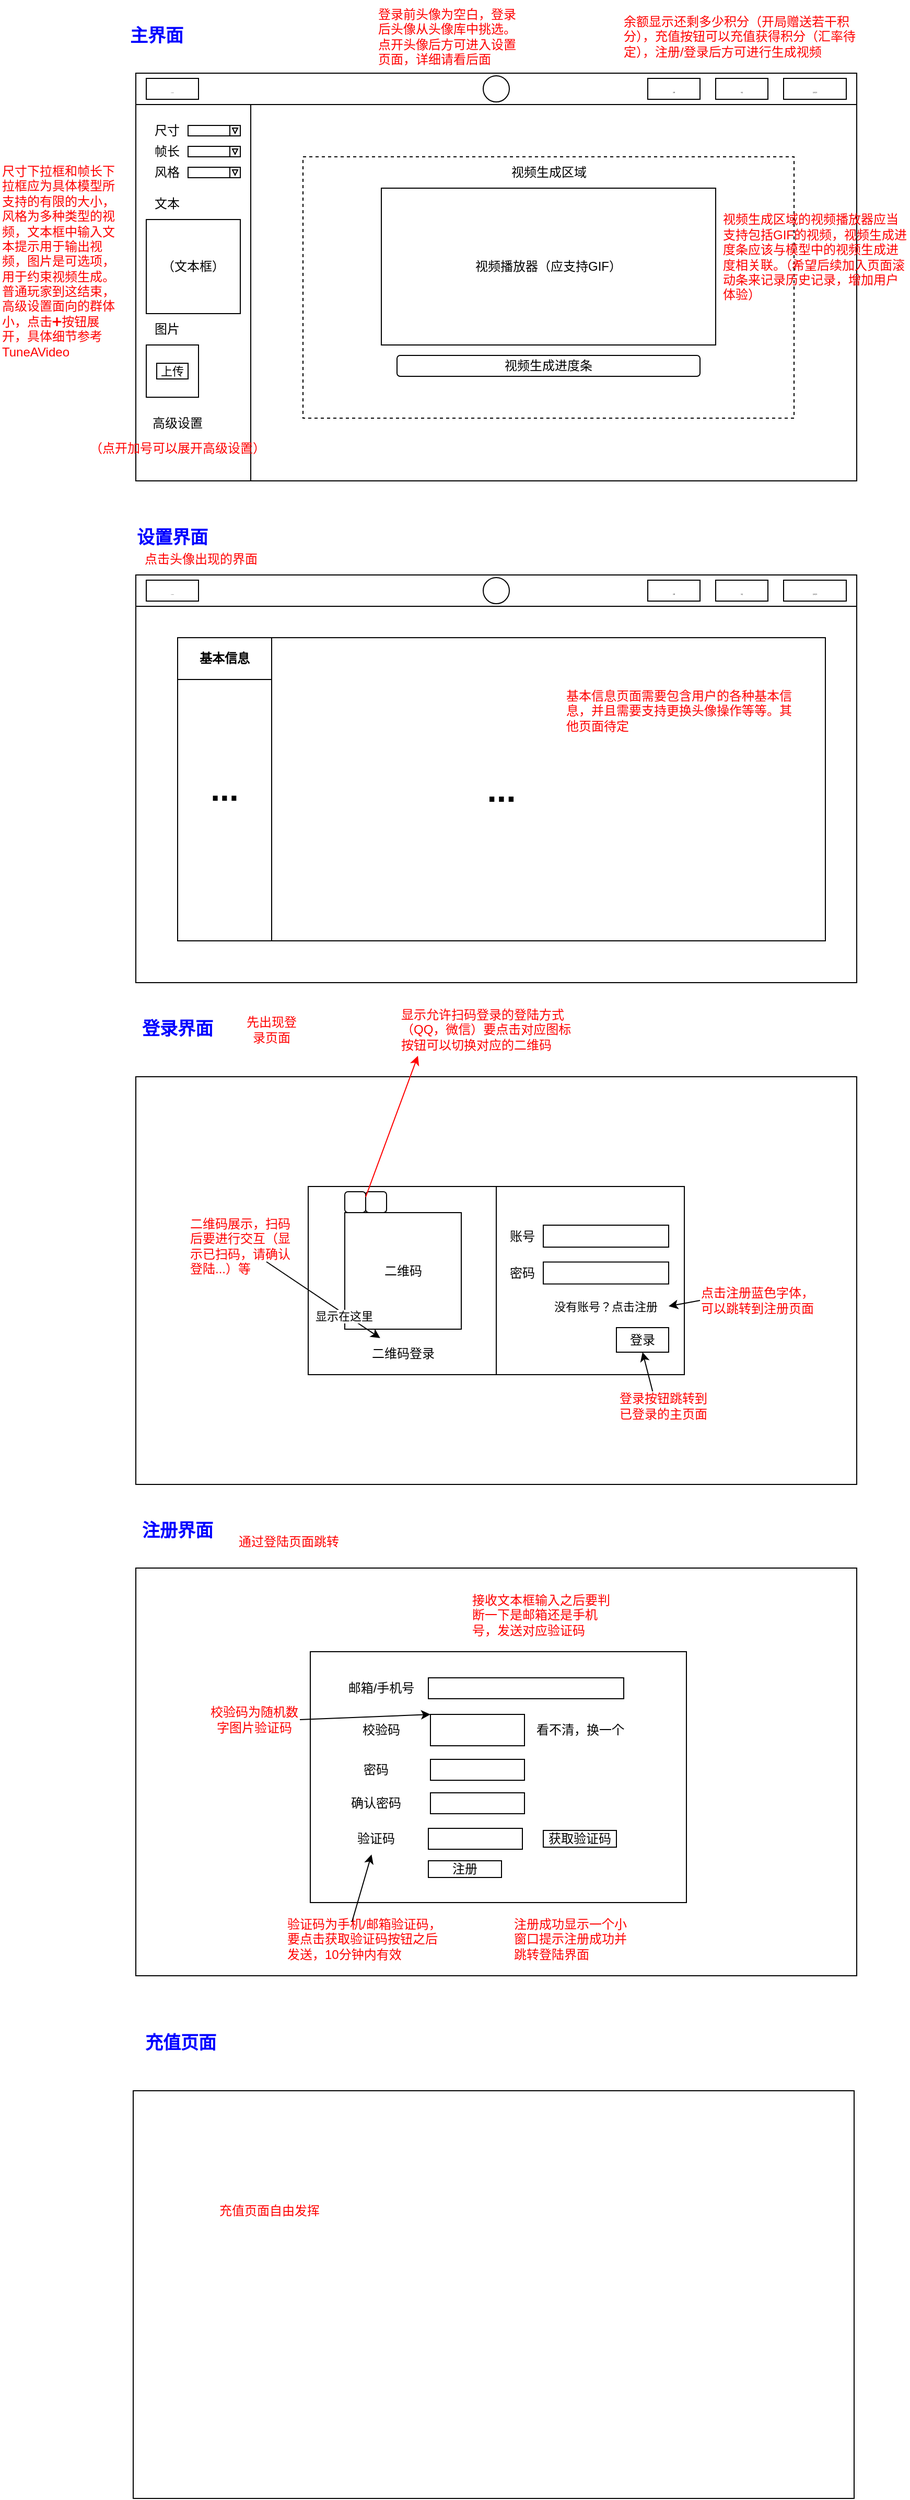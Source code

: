 <mxfile version="21.6.2" type="github">
  <diagram name="第 1 页" id="0Yfzo06Rg9hAzA8gX3MO">
    <mxGraphModel dx="3880" dy="1858" grid="1" gridSize="10" guides="1" tooltips="1" connect="1" arrows="1" fold="1" page="1" pageScale="1" pageWidth="827" pageHeight="1169" math="0" shadow="0">
      <root>
        <mxCell id="0" />
        <mxCell id="1" parent="0" />
        <mxCell id="XpuTqxb-VDtBdwR817ZW-78" value="" style="group" vertex="1" connectable="0" parent="1">
          <mxGeometry x="75" y="980" width="695" height="450" as="geometry" />
        </mxCell>
        <mxCell id="XpuTqxb-VDtBdwR817ZW-18" value="&lt;font color=&quot;#0000ff&quot;&gt;&lt;span style=&quot;font-size: 17px;&quot;&gt;&lt;b&gt;登录界面&lt;/b&gt;&lt;/span&gt;&lt;/font&gt;" style="text;html=1;strokeColor=none;fillColor=none;align=center;verticalAlign=middle;whiteSpace=wrap;rounded=0;" vertex="1" parent="XpuTqxb-VDtBdwR817ZW-78">
          <mxGeometry width="90" height="30" as="geometry" />
        </mxCell>
        <mxCell id="XpuTqxb-VDtBdwR817ZW-20" value="" style="rounded=0;whiteSpace=wrap;html=1;" vertex="1" parent="XpuTqxb-VDtBdwR817ZW-78">
          <mxGeometry x="5" y="60" width="690" height="390" as="geometry" />
        </mxCell>
        <mxCell id="XpuTqxb-VDtBdwR817ZW-22" value="" style="rounded=0;whiteSpace=wrap;html=1;" vertex="1" parent="XpuTqxb-VDtBdwR817ZW-78">
          <mxGeometry x="170" y="165" width="360" height="180" as="geometry" />
        </mxCell>
        <mxCell id="XpuTqxb-VDtBdwR817ZW-23" value="二维码" style="whiteSpace=wrap;html=1;aspect=fixed;" vertex="1" parent="XpuTqxb-VDtBdwR817ZW-78">
          <mxGeometry x="205" y="190" width="111.5" height="111.5" as="geometry" />
        </mxCell>
        <mxCell id="XpuTqxb-VDtBdwR817ZW-24" value="" style="endArrow=none;html=1;rounded=0;entryX=0.5;entryY=0;entryDx=0;entryDy=0;exitX=0.5;exitY=1;exitDx=0;exitDy=0;" edge="1" parent="XpuTqxb-VDtBdwR817ZW-78" source="XpuTqxb-VDtBdwR817ZW-22" target="XpuTqxb-VDtBdwR817ZW-22">
          <mxGeometry width="50" height="50" relative="1" as="geometry">
            <mxPoint x="305" y="250" as="sourcePoint" />
            <mxPoint x="355" y="200" as="targetPoint" />
          </mxGeometry>
        </mxCell>
        <mxCell id="XpuTqxb-VDtBdwR817ZW-25" value="二维码登录" style="text;html=1;strokeColor=none;fillColor=none;align=center;verticalAlign=middle;whiteSpace=wrap;rounded=0;" vertex="1" parent="XpuTqxb-VDtBdwR817ZW-78">
          <mxGeometry x="224.25" y="310" width="74" height="30" as="geometry" />
        </mxCell>
        <mxCell id="XpuTqxb-VDtBdwR817ZW-27" value="" style="rounded=1;whiteSpace=wrap;html=1;" vertex="1" parent="XpuTqxb-VDtBdwR817ZW-78">
          <mxGeometry x="205" y="170" width="20" height="20" as="geometry" />
        </mxCell>
        <mxCell id="XpuTqxb-VDtBdwR817ZW-28" value="" style="rounded=1;whiteSpace=wrap;html=1;" vertex="1" parent="XpuTqxb-VDtBdwR817ZW-78">
          <mxGeometry x="225" y="170" width="20" height="20" as="geometry" />
        </mxCell>
        <mxCell id="XpuTqxb-VDtBdwR817ZW-29" value="" style="rounded=0;whiteSpace=wrap;html=1;" vertex="1" parent="XpuTqxb-VDtBdwR817ZW-78">
          <mxGeometry x="395" y="202" width="120" height="21" as="geometry" />
        </mxCell>
        <mxCell id="XpuTqxb-VDtBdwR817ZW-30" value="账号" style="text;html=1;strokeColor=none;fillColor=none;align=center;verticalAlign=middle;whiteSpace=wrap;rounded=0;" vertex="1" parent="XpuTqxb-VDtBdwR817ZW-78">
          <mxGeometry x="345" y="198" width="60" height="30" as="geometry" />
        </mxCell>
        <mxCell id="XpuTqxb-VDtBdwR817ZW-31" value="密码" style="text;html=1;strokeColor=none;fillColor=none;align=center;verticalAlign=middle;whiteSpace=wrap;rounded=0;" vertex="1" parent="XpuTqxb-VDtBdwR817ZW-78">
          <mxGeometry x="345" y="233" width="60" height="30" as="geometry" />
        </mxCell>
        <mxCell id="XpuTqxb-VDtBdwR817ZW-32" value="" style="rounded=0;whiteSpace=wrap;html=1;" vertex="1" parent="XpuTqxb-VDtBdwR817ZW-78">
          <mxGeometry x="395" y="237.25" width="120" height="21" as="geometry" />
        </mxCell>
        <mxCell id="XpuTqxb-VDtBdwR817ZW-33" value="&lt;font face=&quot;Times New Roman&quot; style=&quot;font-size: 11px;&quot;&gt;没有账号？点击注册&lt;/font&gt;" style="text;html=1;strokeColor=none;fillColor=none;align=center;verticalAlign=middle;whiteSpace=wrap;rounded=0;" vertex="1" parent="XpuTqxb-VDtBdwR817ZW-78">
          <mxGeometry x="395" y="270" width="120" height="19" as="geometry" />
        </mxCell>
        <mxCell id="XpuTqxb-VDtBdwR817ZW-36" value="登录" style="rounded=0;whiteSpace=wrap;html=1;" vertex="1" parent="XpuTqxb-VDtBdwR817ZW-78">
          <mxGeometry x="465" y="300" width="50" height="23.5" as="geometry" />
        </mxCell>
        <mxCell id="XpuTqxb-VDtBdwR817ZW-50" value="&lt;font color=&quot;#ff0000&quot;&gt;先出现登录页面&lt;/font&gt;" style="text;html=1;strokeColor=none;fillColor=none;align=center;verticalAlign=middle;whiteSpace=wrap;rounded=0;" vertex="1" parent="XpuTqxb-VDtBdwR817ZW-78">
          <mxGeometry x="105" width="60" height="30" as="geometry" />
        </mxCell>
        <mxCell id="XpuTqxb-VDtBdwR817ZW-52" value="" style="endArrow=classic;html=1;rounded=0;exitX=1;exitY=0.25;exitDx=0;exitDy=0;fontColor=#ff0000;strokeColor=#ff0000;" edge="1" parent="XpuTqxb-VDtBdwR817ZW-78" source="XpuTqxb-VDtBdwR817ZW-27">
          <mxGeometry width="50" height="50" relative="1" as="geometry">
            <mxPoint x="175" y="150" as="sourcePoint" />
            <mxPoint x="275" y="40" as="targetPoint" />
          </mxGeometry>
        </mxCell>
        <mxCell id="XpuTqxb-VDtBdwR817ZW-55" value="&lt;font color=&quot;#ff0000&quot;&gt;显示允许扫码登录的登陆方式（QQ，微信）要点击对应图标按钮可以切换对应的二维码&lt;/font&gt;" style="text;html=1;strokeColor=none;fillColor=none;align=left;verticalAlign=middle;whiteSpace=wrap;rounded=0;" vertex="1" parent="XpuTqxb-VDtBdwR817ZW-78">
          <mxGeometry x="256.5" width="168.5" height="30" as="geometry" />
        </mxCell>
        <mxCell id="XpuTqxb-VDtBdwR817ZW-56" value="&lt;font color=&quot;#ff0000&quot;&gt;二维码展示，扫码后要进行交互（显示已扫码，请确认登陆...）等&lt;/font&gt;" style="text;html=1;strokeColor=none;fillColor=none;align=left;verticalAlign=middle;whiteSpace=wrap;rounded=0;" vertex="1" parent="XpuTqxb-VDtBdwR817ZW-78">
          <mxGeometry x="55" y="207" width="100" height="30" as="geometry" />
        </mxCell>
        <mxCell id="XpuTqxb-VDtBdwR817ZW-57" value="" style="endArrow=classic;html=1;rounded=0;exitX=0.75;exitY=1;exitDx=0;exitDy=0;" edge="1" parent="XpuTqxb-VDtBdwR817ZW-78" source="XpuTqxb-VDtBdwR817ZW-56" target="XpuTqxb-VDtBdwR817ZW-25">
          <mxGeometry width="50" height="50" relative="1" as="geometry">
            <mxPoint x="175" y="150" as="sourcePoint" />
            <mxPoint x="225" y="100" as="targetPoint" />
          </mxGeometry>
        </mxCell>
        <mxCell id="XpuTqxb-VDtBdwR817ZW-58" value="显示在这里" style="edgeLabel;html=1;align=center;verticalAlign=middle;resizable=0;points=[];" vertex="1" connectable="0" parent="XpuTqxb-VDtBdwR817ZW-57">
          <mxGeometry x="0.375" y="-2" relative="1" as="geometry">
            <mxPoint as="offset" />
          </mxGeometry>
        </mxCell>
        <mxCell id="XpuTqxb-VDtBdwR817ZW-59" value="&lt;font color=&quot;#ff0000&quot;&gt;点击注册蓝色字体，可以跳转到注册页面&lt;/font&gt;" style="text;html=1;strokeColor=none;fillColor=none;align=center;verticalAlign=middle;whiteSpace=wrap;rounded=0;" vertex="1" parent="XpuTqxb-VDtBdwR817ZW-78">
          <mxGeometry x="545" y="259" width="110" height="30" as="geometry" />
        </mxCell>
        <mxCell id="XpuTqxb-VDtBdwR817ZW-60" value="&lt;font color=&quot;#ff0000&quot;&gt;登录按钮跳转到已登录的主页面&lt;/font&gt;" style="text;html=1;strokeColor=none;fillColor=none;align=center;verticalAlign=middle;whiteSpace=wrap;rounded=0;" vertex="1" parent="XpuTqxb-VDtBdwR817ZW-78">
          <mxGeometry x="465" y="360" width="90" height="30" as="geometry" />
        </mxCell>
        <mxCell id="XpuTqxb-VDtBdwR817ZW-61" value="" style="endArrow=classic;html=1;rounded=0;entryX=0.5;entryY=1;entryDx=0;entryDy=0;exitX=0.385;exitY=0.033;exitDx=0;exitDy=0;exitPerimeter=0;" edge="1" parent="XpuTqxb-VDtBdwR817ZW-78" source="XpuTqxb-VDtBdwR817ZW-60" target="XpuTqxb-VDtBdwR817ZW-36">
          <mxGeometry width="50" height="50" relative="1" as="geometry">
            <mxPoint x="435" y="370" as="sourcePoint" />
            <mxPoint x="485" y="320" as="targetPoint" />
          </mxGeometry>
        </mxCell>
        <mxCell id="XpuTqxb-VDtBdwR817ZW-62" value="" style="endArrow=classic;html=1;rounded=0;entryX=1;entryY=0.5;entryDx=0;entryDy=0;exitX=0;exitY=0.5;exitDx=0;exitDy=0;" edge="1" parent="XpuTqxb-VDtBdwR817ZW-78" source="XpuTqxb-VDtBdwR817ZW-59" target="XpuTqxb-VDtBdwR817ZW-33">
          <mxGeometry width="50" height="50" relative="1" as="geometry">
            <mxPoint x="585" y="240" as="sourcePoint" />
            <mxPoint x="635" y="190" as="targetPoint" />
          </mxGeometry>
        </mxCell>
        <mxCell id="XpuTqxb-VDtBdwR817ZW-86" value="" style="group" vertex="1" connectable="0" parent="1">
          <mxGeometry x="75" y="1460" width="695" height="440" as="geometry" />
        </mxCell>
        <mxCell id="XpuTqxb-VDtBdwR817ZW-21" value="&lt;font color=&quot;#0000ff&quot;&gt;&lt;span style=&quot;font-size: 17px;&quot;&gt;&lt;b&gt;注册界面&lt;/b&gt;&lt;/span&gt;&lt;/font&gt;" style="text;html=1;strokeColor=none;fillColor=none;align=center;verticalAlign=middle;whiteSpace=wrap;rounded=0;" vertex="1" parent="XpuTqxb-VDtBdwR817ZW-86">
          <mxGeometry width="90" height="30" as="geometry" />
        </mxCell>
        <mxCell id="XpuTqxb-VDtBdwR817ZW-37" value="" style="rounded=0;whiteSpace=wrap;html=1;" vertex="1" parent="XpuTqxb-VDtBdwR817ZW-86">
          <mxGeometry x="5" y="50" width="690" height="390" as="geometry" />
        </mxCell>
        <mxCell id="XpuTqxb-VDtBdwR817ZW-38" value="" style="rounded=0;whiteSpace=wrap;html=1;" vertex="1" parent="XpuTqxb-VDtBdwR817ZW-86">
          <mxGeometry x="172" y="130" width="360" height="240" as="geometry" />
        </mxCell>
        <mxCell id="XpuTqxb-VDtBdwR817ZW-39" value="" style="rounded=0;whiteSpace=wrap;html=1;" vertex="1" parent="XpuTqxb-VDtBdwR817ZW-86">
          <mxGeometry x="285" y="155" width="187" height="20" as="geometry" />
        </mxCell>
        <mxCell id="XpuTqxb-VDtBdwR817ZW-40" value="邮箱/手机号" style="text;html=1;strokeColor=none;fillColor=none;align=center;verticalAlign=middle;whiteSpace=wrap;rounded=0;" vertex="1" parent="XpuTqxb-VDtBdwR817ZW-86">
          <mxGeometry x="205" y="150" width="70" height="30" as="geometry" />
        </mxCell>
        <mxCell id="XpuTqxb-VDtBdwR817ZW-41" value="验证码" style="text;html=1;strokeColor=none;fillColor=none;align=center;verticalAlign=middle;whiteSpace=wrap;rounded=0;" vertex="1" parent="XpuTqxb-VDtBdwR817ZW-86">
          <mxGeometry x="205" y="294" width="60" height="30" as="geometry" />
        </mxCell>
        <mxCell id="XpuTqxb-VDtBdwR817ZW-42" value="" style="rounded=0;whiteSpace=wrap;html=1;" vertex="1" parent="XpuTqxb-VDtBdwR817ZW-86">
          <mxGeometry x="285" y="299" width="90" height="20" as="geometry" />
        </mxCell>
        <mxCell id="XpuTqxb-VDtBdwR817ZW-43" value="校验码" style="text;html=1;strokeColor=none;fillColor=none;align=center;verticalAlign=middle;whiteSpace=wrap;rounded=0;" vertex="1" parent="XpuTqxb-VDtBdwR817ZW-86">
          <mxGeometry x="210" y="190" width="60" height="30" as="geometry" />
        </mxCell>
        <mxCell id="XpuTqxb-VDtBdwR817ZW-45" value="" style="rounded=0;whiteSpace=wrap;html=1;" vertex="1" parent="XpuTqxb-VDtBdwR817ZW-86">
          <mxGeometry x="287" y="190" width="90" height="30" as="geometry" />
        </mxCell>
        <mxCell id="XpuTqxb-VDtBdwR817ZW-46" value="看不清，换一个" style="text;html=1;strokeColor=none;fillColor=none;align=center;verticalAlign=middle;whiteSpace=wrap;rounded=0;" vertex="1" parent="XpuTqxb-VDtBdwR817ZW-86">
          <mxGeometry x="382.5" y="190" width="95" height="30" as="geometry" />
        </mxCell>
        <mxCell id="XpuTqxb-VDtBdwR817ZW-47" value="获取验证码" style="rounded=0;whiteSpace=wrap;html=1;" vertex="1" parent="XpuTqxb-VDtBdwR817ZW-86">
          <mxGeometry x="395" y="301" width="70" height="16" as="geometry" />
        </mxCell>
        <mxCell id="XpuTqxb-VDtBdwR817ZW-48" value="注册" style="rounded=0;whiteSpace=wrap;html=1;" vertex="1" parent="XpuTqxb-VDtBdwR817ZW-86">
          <mxGeometry x="285" y="330" width="70" height="16" as="geometry" />
        </mxCell>
        <mxCell id="XpuTqxb-VDtBdwR817ZW-63" value="&lt;font color=&quot;#ff0000&quot;&gt;通过登陆页面跳转&lt;/font&gt;" style="text;html=1;strokeColor=none;fillColor=none;align=center;verticalAlign=middle;whiteSpace=wrap;rounded=0;" vertex="1" parent="XpuTqxb-VDtBdwR817ZW-86">
          <mxGeometry x="98" y="10" width="107" height="30" as="geometry" />
        </mxCell>
        <mxCell id="XpuTqxb-VDtBdwR817ZW-64" value="&lt;font color=&quot;#ff0000&quot;&gt;接收文本框输入之后要判断一下是邮箱还是手机号，发送对应验证码&lt;/font&gt;" style="text;html=1;strokeColor=none;fillColor=none;align=left;verticalAlign=middle;whiteSpace=wrap;rounded=0;" vertex="1" parent="XpuTqxb-VDtBdwR817ZW-86">
          <mxGeometry x="325" y="80" width="140" height="30" as="geometry" />
        </mxCell>
        <mxCell id="XpuTqxb-VDtBdwR817ZW-65" value="密码" style="text;html=1;strokeColor=none;fillColor=none;align=center;verticalAlign=middle;whiteSpace=wrap;rounded=0;" vertex="1" parent="XpuTqxb-VDtBdwR817ZW-86">
          <mxGeometry x="205" y="228" width="60" height="30" as="geometry" />
        </mxCell>
        <mxCell id="XpuTqxb-VDtBdwR817ZW-66" value="" style="rounded=0;whiteSpace=wrap;html=1;" vertex="1" parent="XpuTqxb-VDtBdwR817ZW-86">
          <mxGeometry x="287" y="233" width="90" height="20" as="geometry" />
        </mxCell>
        <mxCell id="XpuTqxb-VDtBdwR817ZW-69" value="" style="rounded=0;whiteSpace=wrap;html=1;" vertex="1" parent="XpuTqxb-VDtBdwR817ZW-86">
          <mxGeometry x="287" y="265" width="90" height="20" as="geometry" />
        </mxCell>
        <mxCell id="XpuTqxb-VDtBdwR817ZW-70" value="确认密码" style="text;html=1;strokeColor=none;fillColor=none;align=center;verticalAlign=middle;whiteSpace=wrap;rounded=0;" vertex="1" parent="XpuTqxb-VDtBdwR817ZW-86">
          <mxGeometry x="205" y="260" width="60" height="30" as="geometry" />
        </mxCell>
        <mxCell id="XpuTqxb-VDtBdwR817ZW-71" value="&lt;font color=&quot;#ff0000&quot;&gt;校验码为随机数字图片验证码&lt;/font&gt;" style="text;html=1;strokeColor=none;fillColor=none;align=center;verticalAlign=middle;whiteSpace=wrap;rounded=0;" vertex="1" parent="XpuTqxb-VDtBdwR817ZW-86">
          <mxGeometry x="75" y="180" width="87" height="30" as="geometry" />
        </mxCell>
        <mxCell id="XpuTqxb-VDtBdwR817ZW-74" value="" style="endArrow=classic;html=1;rounded=0;exitX=1;exitY=0.5;exitDx=0;exitDy=0;entryX=0;entryY=0;entryDx=0;entryDy=0;" edge="1" parent="XpuTqxb-VDtBdwR817ZW-86" source="XpuTqxb-VDtBdwR817ZW-71" target="XpuTqxb-VDtBdwR817ZW-45">
          <mxGeometry width="50" height="50" relative="1" as="geometry">
            <mxPoint x="275" y="300" as="sourcePoint" />
            <mxPoint x="325" y="250" as="targetPoint" />
          </mxGeometry>
        </mxCell>
        <mxCell id="XpuTqxb-VDtBdwR817ZW-75" value="&lt;font color=&quot;#ff0000&quot;&gt;验证码为手机/邮箱验证码，要点击获取验证码按钮之后发送，10分钟内有效&lt;/font&gt;" style="text;html=1;strokeColor=none;fillColor=none;align=left;verticalAlign=middle;whiteSpace=wrap;rounded=0;" vertex="1" parent="XpuTqxb-VDtBdwR817ZW-86">
          <mxGeometry x="148.25" y="390" width="150" height="30" as="geometry" />
        </mxCell>
        <mxCell id="XpuTqxb-VDtBdwR817ZW-76" value="" style="endArrow=classic;html=1;rounded=0;exitX=0.424;exitY=-0.051;exitDx=0;exitDy=0;exitPerimeter=0;" edge="1" parent="XpuTqxb-VDtBdwR817ZW-86" source="XpuTqxb-VDtBdwR817ZW-75" target="XpuTqxb-VDtBdwR817ZW-41">
          <mxGeometry width="50" height="50" relative="1" as="geometry">
            <mxPoint x="275" y="300" as="sourcePoint" />
            <mxPoint x="325" y="250" as="targetPoint" />
          </mxGeometry>
        </mxCell>
        <mxCell id="XpuTqxb-VDtBdwR817ZW-77" value="&lt;font color=&quot;#ff0000&quot;&gt;注册成功显示一个小窗口提示注册成功并跳转登陆界面&lt;/font&gt;" style="text;html=1;strokeColor=none;fillColor=none;align=left;verticalAlign=middle;whiteSpace=wrap;rounded=0;" vertex="1" parent="XpuTqxb-VDtBdwR817ZW-86">
          <mxGeometry x="365" y="390" width="120" height="30" as="geometry" />
        </mxCell>
        <mxCell id="XpuTqxb-VDtBdwR817ZW-87" value="" style="group" vertex="1" connectable="0" parent="1">
          <mxGeometry x="70" y="510" width="700" height="440" as="geometry" />
        </mxCell>
        <mxCell id="XpuTqxb-VDtBdwR817ZW-1" value="" style="rounded=0;whiteSpace=wrap;html=1;" vertex="1" parent="XpuTqxb-VDtBdwR817ZW-87">
          <mxGeometry x="10" y="50" width="690" height="390" as="geometry" />
        </mxCell>
        <mxCell id="XpuTqxb-VDtBdwR817ZW-3" value="" style="group" vertex="1" connectable="0" parent="XpuTqxb-VDtBdwR817ZW-87">
          <mxGeometry x="10" y="50" width="690" height="30" as="geometry" />
        </mxCell>
        <mxCell id="XpuTqxb-VDtBdwR817ZW-4" value="" style="rounded=0;whiteSpace=wrap;html=1;" vertex="1" parent="XpuTqxb-VDtBdwR817ZW-3">
          <mxGeometry width="690" height="30" as="geometry" />
        </mxCell>
        <mxCell id="XpuTqxb-VDtBdwR817ZW-5" value="&lt;font style=&quot;font-size: 1px;&quot;&gt;LOGO&lt;/font&gt;" style="rounded=0;whiteSpace=wrap;html=1;" vertex="1" parent="XpuTqxb-VDtBdwR817ZW-3">
          <mxGeometry x="10" y="5" width="50" height="20" as="geometry" />
        </mxCell>
        <mxCell id="XpuTqxb-VDtBdwR817ZW-6" value="&lt;font style=&quot;font-size: 1px;&quot;&gt;充值&lt;/font&gt;" style="rounded=0;whiteSpace=wrap;html=1;" vertex="1" parent="XpuTqxb-VDtBdwR817ZW-3">
          <mxGeometry x="555" y="5" width="50" height="20" as="geometry" />
        </mxCell>
        <mxCell id="XpuTqxb-VDtBdwR817ZW-7" value="&lt;span style=&quot;font-size: 1px;&quot;&gt;余额&lt;/span&gt;" style="rounded=0;whiteSpace=wrap;html=1;" vertex="1" parent="XpuTqxb-VDtBdwR817ZW-3">
          <mxGeometry x="490" y="5" width="50" height="20" as="geometry" />
        </mxCell>
        <mxCell id="XpuTqxb-VDtBdwR817ZW-8" value="&lt;span style=&quot;font-size: 1px;&quot;&gt;注册/登录&lt;/span&gt;" style="rounded=0;whiteSpace=wrap;html=1;" vertex="1" parent="XpuTqxb-VDtBdwR817ZW-3">
          <mxGeometry x="620" y="5" width="60" height="20" as="geometry" />
        </mxCell>
        <mxCell id="XpuTqxb-VDtBdwR817ZW-9" value="" style="ellipse;whiteSpace=wrap;html=1;aspect=fixed;" vertex="1" parent="XpuTqxb-VDtBdwR817ZW-3">
          <mxGeometry x="332.5" y="2.5" width="25" height="25" as="geometry" />
        </mxCell>
        <mxCell id="XpuTqxb-VDtBdwR817ZW-11" value="&lt;font style=&quot;font-size: 33px;&quot;&gt;&lt;b&gt;...&lt;/b&gt;&lt;/font&gt;" style="rounded=0;whiteSpace=wrap;html=1;" vertex="1" parent="XpuTqxb-VDtBdwR817ZW-87">
          <mxGeometry x="50" y="110" width="620" height="290" as="geometry" />
        </mxCell>
        <mxCell id="XpuTqxb-VDtBdwR817ZW-13" value="&lt;font color=&quot;#0000ff&quot;&gt;&lt;span style=&quot;font-size: 17px;&quot;&gt;&lt;b&gt;设置界面&lt;/b&gt;&lt;/span&gt;&lt;/font&gt;" style="text;html=1;strokeColor=none;fillColor=none;align=center;verticalAlign=middle;whiteSpace=wrap;rounded=0;" vertex="1" parent="XpuTqxb-VDtBdwR817ZW-87">
          <mxGeometry width="90" height="30" as="geometry" />
        </mxCell>
        <mxCell id="XpuTqxb-VDtBdwR817ZW-14" value="&lt;font color=&quot;#ff0000&quot;&gt;点击头像出现的界面&lt;/font&gt;" style="text;html=1;strokeColor=none;fillColor=none;align=center;verticalAlign=middle;whiteSpace=wrap;rounded=0;" vertex="1" parent="XpuTqxb-VDtBdwR817ZW-87">
          <mxGeometry x="10" y="20" width="125" height="30" as="geometry" />
        </mxCell>
        <mxCell id="XpuTqxb-VDtBdwR817ZW-15" value="&lt;b&gt;&lt;font style=&quot;font-size: 32px;&quot;&gt;...&lt;/font&gt;&lt;/b&gt;" style="rounded=0;whiteSpace=wrap;html=1;" vertex="1" parent="XpuTqxb-VDtBdwR817ZW-87">
          <mxGeometry x="50" y="110" width="90" height="290" as="geometry" />
        </mxCell>
        <mxCell id="XpuTqxb-VDtBdwR817ZW-16" value="&lt;b&gt;基本信息&lt;/b&gt;" style="rounded=0;whiteSpace=wrap;html=1;" vertex="1" parent="XpuTqxb-VDtBdwR817ZW-87">
          <mxGeometry x="50" y="110" width="90" height="40" as="geometry" />
        </mxCell>
        <mxCell id="XpuTqxb-VDtBdwR817ZW-17" value="&lt;font color=&quot;#ff0000&quot;&gt;基本信息页面需要包含用户的各种基本信息，并且需要支持更换头像操作等等。其他页面待定&lt;/font&gt;" style="text;html=1;strokeColor=none;fillColor=none;align=left;verticalAlign=middle;whiteSpace=wrap;rounded=0;" vertex="1" parent="XpuTqxb-VDtBdwR817ZW-87">
          <mxGeometry x="420" y="150" width="220" height="60" as="geometry" />
        </mxCell>
        <mxCell id="XpuTqxb-VDtBdwR817ZW-88" value="" style="group" vertex="1" connectable="0" parent="1">
          <mxGeometry x="-50" y="10" width="870" height="460" as="geometry" />
        </mxCell>
        <mxCell id="ZgjSSMT6cTCHtLDz8DOs-2" value="" style="rounded=0;whiteSpace=wrap;html=1;" parent="XpuTqxb-VDtBdwR817ZW-88" vertex="1">
          <mxGeometry x="130" y="70" width="690" height="390" as="geometry" />
        </mxCell>
        <mxCell id="ZgjSSMT6cTCHtLDz8DOs-4" value="" style="rounded=0;whiteSpace=wrap;html=1;" parent="XpuTqxb-VDtBdwR817ZW-88" vertex="1">
          <mxGeometry x="130" y="100" width="110" height="360" as="geometry" />
        </mxCell>
        <mxCell id="ZgjSSMT6cTCHtLDz8DOs-6" value="" style="rounded=0;whiteSpace=wrap;html=1;dashed=1;" parent="XpuTqxb-VDtBdwR817ZW-88" vertex="1">
          <mxGeometry x="290" y="150" width="470" height="250" as="geometry" />
        </mxCell>
        <mxCell id="ZgjSSMT6cTCHtLDz8DOs-7" value="视频播放器（应支持GIF）" style="rounded=0;whiteSpace=wrap;html=1;" parent="XpuTqxb-VDtBdwR817ZW-88" vertex="1">
          <mxGeometry x="365" y="180" width="320" height="150" as="geometry" />
        </mxCell>
        <mxCell id="ZgjSSMT6cTCHtLDz8DOs-8" value="视频生成进度条" style="rounded=1;whiteSpace=wrap;html=1;" parent="XpuTqxb-VDtBdwR817ZW-88" vertex="1">
          <mxGeometry x="380" y="340" width="290" height="20" as="geometry" />
        </mxCell>
        <mxCell id="ZgjSSMT6cTCHtLDz8DOs-16" value="尺寸" style="text;html=1;strokeColor=none;fillColor=none;align=center;verticalAlign=middle;whiteSpace=wrap;rounded=0;" parent="XpuTqxb-VDtBdwR817ZW-88" vertex="1">
          <mxGeometry x="130" y="110" width="60" height="30" as="geometry" />
        </mxCell>
        <mxCell id="ZgjSSMT6cTCHtLDz8DOs-22" value="" style="group" parent="XpuTqxb-VDtBdwR817ZW-88" vertex="1" connectable="0">
          <mxGeometry x="180" y="120" width="50" height="10" as="geometry" />
        </mxCell>
        <mxCell id="ZgjSSMT6cTCHtLDz8DOs-17" value="" style="rounded=0;whiteSpace=wrap;html=1;" parent="ZgjSSMT6cTCHtLDz8DOs-22" vertex="1">
          <mxGeometry width="50" height="10" as="geometry" />
        </mxCell>
        <mxCell id="ZgjSSMT6cTCHtLDz8DOs-19" value="" style="whiteSpace=wrap;html=1;aspect=fixed;" parent="ZgjSSMT6cTCHtLDz8DOs-22" vertex="1">
          <mxGeometry x="40" width="10" height="10" as="geometry" />
        </mxCell>
        <mxCell id="ZgjSSMT6cTCHtLDz8DOs-20" value="" style="triangle;whiteSpace=wrap;html=1;rotation=90;" parent="ZgjSSMT6cTCHtLDz8DOs-22" vertex="1">
          <mxGeometry x="42.5" y="2.5" width="5" height="5" as="geometry" />
        </mxCell>
        <mxCell id="ZgjSSMT6cTCHtLDz8DOs-23" value="风格" style="text;html=1;strokeColor=none;fillColor=none;align=center;verticalAlign=middle;whiteSpace=wrap;rounded=0;" parent="XpuTqxb-VDtBdwR817ZW-88" vertex="1">
          <mxGeometry x="130" y="150" width="60" height="30" as="geometry" />
        </mxCell>
        <mxCell id="ZgjSSMT6cTCHtLDz8DOs-24" value="" style="group" parent="XpuTqxb-VDtBdwR817ZW-88" vertex="1" connectable="0">
          <mxGeometry x="180" y="160" width="50" height="10" as="geometry" />
        </mxCell>
        <mxCell id="ZgjSSMT6cTCHtLDz8DOs-25" value="" style="rounded=0;whiteSpace=wrap;html=1;" parent="ZgjSSMT6cTCHtLDz8DOs-24" vertex="1">
          <mxGeometry width="50" height="10" as="geometry" />
        </mxCell>
        <mxCell id="ZgjSSMT6cTCHtLDz8DOs-26" value="" style="whiteSpace=wrap;html=1;aspect=fixed;" parent="ZgjSSMT6cTCHtLDz8DOs-24" vertex="1">
          <mxGeometry x="40" width="10" height="10" as="geometry" />
        </mxCell>
        <mxCell id="ZgjSSMT6cTCHtLDz8DOs-27" value="" style="triangle;whiteSpace=wrap;html=1;rotation=90;" parent="ZgjSSMT6cTCHtLDz8DOs-24" vertex="1">
          <mxGeometry x="42.5" y="2.5" width="5" height="5" as="geometry" />
        </mxCell>
        <mxCell id="ZgjSSMT6cTCHtLDz8DOs-28" value="文本" style="text;html=1;strokeColor=none;fillColor=none;align=center;verticalAlign=middle;whiteSpace=wrap;rounded=0;" parent="XpuTqxb-VDtBdwR817ZW-88" vertex="1">
          <mxGeometry x="130" y="180" width="60" height="30" as="geometry" />
        </mxCell>
        <mxCell id="ZgjSSMT6cTCHtLDz8DOs-29" value="（文本框）" style="whiteSpace=wrap;html=1;aspect=fixed;" parent="XpuTqxb-VDtBdwR817ZW-88" vertex="1">
          <mxGeometry x="140" y="210" width="90" height="90" as="geometry" />
        </mxCell>
        <mxCell id="ZgjSSMT6cTCHtLDz8DOs-30" value="图片" style="text;html=1;strokeColor=none;fillColor=none;align=center;verticalAlign=middle;whiteSpace=wrap;rounded=0;" parent="XpuTqxb-VDtBdwR817ZW-88" vertex="1">
          <mxGeometry x="130" y="300" width="60" height="30" as="geometry" />
        </mxCell>
        <mxCell id="ZgjSSMT6cTCHtLDz8DOs-31" value="" style="whiteSpace=wrap;html=1;aspect=fixed;" parent="XpuTqxb-VDtBdwR817ZW-88" vertex="1">
          <mxGeometry x="140" y="330" width="50" height="50" as="geometry" />
        </mxCell>
        <mxCell id="ZgjSSMT6cTCHtLDz8DOs-32" value="&lt;p&gt;&lt;font style=&quot;font-size: 11px;&quot;&gt;上传&lt;/font&gt;&lt;/p&gt;" style="rounded=0;whiteSpace=wrap;html=1;" parent="XpuTqxb-VDtBdwR817ZW-88" vertex="1">
          <mxGeometry x="150" y="347.5" width="30" height="15" as="geometry" />
        </mxCell>
        <mxCell id="ZgjSSMT6cTCHtLDz8DOs-33" value="高级设置" style="text;html=1;strokeColor=none;fillColor=none;align=center;verticalAlign=middle;whiteSpace=wrap;rounded=0;" parent="XpuTqxb-VDtBdwR817ZW-88" vertex="1">
          <mxGeometry x="140" y="390" width="60" height="30" as="geometry" />
        </mxCell>
        <mxCell id="ZgjSSMT6cTCHtLDz8DOs-34" value="" style="shape=image;html=1;verticalAlign=top;verticalLabelPosition=bottom;labelBackgroundColor=#ffffff;imageAspect=0;aspect=fixed;image=https://cdn3.iconfinder.com/data/icons/user-interface-169/32/plus-128.png" parent="XpuTqxb-VDtBdwR817ZW-88" vertex="1">
          <mxGeometry x="130" y="396" width="18" height="18" as="geometry" />
        </mxCell>
        <mxCell id="ZgjSSMT6cTCHtLDz8DOs-35" value="&lt;font color=&quot;#ff0000&quot;&gt;（点开加号可以展开高级设置）&lt;/font&gt;" style="text;html=1;strokeColor=none;fillColor=none;align=center;verticalAlign=middle;whiteSpace=wrap;rounded=0;" parent="XpuTqxb-VDtBdwR817ZW-88" vertex="1">
          <mxGeometry x="85" y="414" width="170" height="30" as="geometry" />
        </mxCell>
        <mxCell id="ZgjSSMT6cTCHtLDz8DOs-36" value="&lt;font color=&quot;#ff0000&quot;&gt;余额显示还剩多少积分（开局赠送若干积分），充值按钮可以充值获得积分（汇率待定），注册/登录后方可进行生成视频&lt;/font&gt;" style="text;html=1;strokeColor=none;fillColor=none;align=left;verticalAlign=middle;whiteSpace=wrap;rounded=0;" parent="XpuTqxb-VDtBdwR817ZW-88" vertex="1">
          <mxGeometry x="595" width="230" height="70" as="geometry" />
        </mxCell>
        <mxCell id="ZgjSSMT6cTCHtLDz8DOs-37" value="&lt;div style=&quot;&quot;&gt;&lt;font color=&quot;#ff0000&quot;&gt;尺寸下拉框和帧长下拉框应为具体模型所支持的有限的大小，风格为多种类型的视频，文本框中输入文本提示用于输出视频，图片是可选项，用于约束视频生成。普通玩家到这结束，高级设置面向的群体小，点击➕按钮展开，具体细节参考TuneAVideo&lt;/font&gt;&lt;/div&gt;" style="text;html=1;strokeColor=none;fillColor=none;align=left;verticalAlign=middle;whiteSpace=wrap;rounded=0;" parent="XpuTqxb-VDtBdwR817ZW-88" vertex="1">
          <mxGeometry y="120" width="110" height="260" as="geometry" />
        </mxCell>
        <mxCell id="ZgjSSMT6cTCHtLDz8DOs-38" value="帧长" style="text;html=1;strokeColor=none;fillColor=none;align=center;verticalAlign=middle;whiteSpace=wrap;rounded=0;" parent="XpuTqxb-VDtBdwR817ZW-88" vertex="1">
          <mxGeometry x="130" y="130" width="60" height="30" as="geometry" />
        </mxCell>
        <mxCell id="ZgjSSMT6cTCHtLDz8DOs-39" value="" style="group" parent="XpuTqxb-VDtBdwR817ZW-88" vertex="1" connectable="0">
          <mxGeometry x="180" y="140" width="50" height="10" as="geometry" />
        </mxCell>
        <mxCell id="ZgjSSMT6cTCHtLDz8DOs-40" value="" style="rounded=0;whiteSpace=wrap;html=1;" parent="ZgjSSMT6cTCHtLDz8DOs-39" vertex="1">
          <mxGeometry width="50" height="10" as="geometry" />
        </mxCell>
        <mxCell id="ZgjSSMT6cTCHtLDz8DOs-41" value="" style="whiteSpace=wrap;html=1;aspect=fixed;" parent="ZgjSSMT6cTCHtLDz8DOs-39" vertex="1">
          <mxGeometry x="40" width="10" height="10" as="geometry" />
        </mxCell>
        <mxCell id="ZgjSSMT6cTCHtLDz8DOs-42" value="" style="triangle;whiteSpace=wrap;html=1;rotation=90;" parent="ZgjSSMT6cTCHtLDz8DOs-39" vertex="1">
          <mxGeometry x="42.5" y="2.5" width="5" height="5" as="geometry" />
        </mxCell>
        <mxCell id="ZgjSSMT6cTCHtLDz8DOs-44" value="视频生成区域" style="text;html=1;strokeColor=none;fillColor=none;align=center;verticalAlign=middle;whiteSpace=wrap;rounded=0;" parent="XpuTqxb-VDtBdwR817ZW-88" vertex="1">
          <mxGeometry x="487.5" y="150" width="75" height="30" as="geometry" />
        </mxCell>
        <mxCell id="ZgjSSMT6cTCHtLDz8DOs-45" value="&lt;font color=&quot;#ff0000&quot;&gt;视频生成区域的视频播放器应当支持包括GIF的视频，视频生成进度条应该与模型中的视频生成进度相关联。（希望后续加入页面滚动条来记录历史记录，增加用户体验）&lt;/font&gt;" style="text;html=1;strokeColor=none;fillColor=none;align=left;verticalAlign=middle;whiteSpace=wrap;rounded=0;" parent="XpuTqxb-VDtBdwR817ZW-88" vertex="1">
          <mxGeometry x="690" y="160" width="180" height="172" as="geometry" />
        </mxCell>
        <mxCell id="ZgjSSMT6cTCHtLDz8DOs-47" value="&lt;font color=&quot;#ff0000&quot;&gt;登录前头像为空白，登录后头像从头像库中挑选。点开头像后方可进入设置页面，详细请看后面&lt;/font&gt;" style="text;html=1;strokeColor=none;fillColor=none;align=left;verticalAlign=middle;whiteSpace=wrap;rounded=0;" parent="XpuTqxb-VDtBdwR817ZW-88" vertex="1">
          <mxGeometry x="360" y="10" width="140" height="50" as="geometry" />
        </mxCell>
        <mxCell id="XpuTqxb-VDtBdwR817ZW-2" value="" style="group" vertex="1" connectable="0" parent="XpuTqxb-VDtBdwR817ZW-88">
          <mxGeometry x="130" y="70" width="690" height="30" as="geometry" />
        </mxCell>
        <mxCell id="ZgjSSMT6cTCHtLDz8DOs-3" value="" style="rounded=0;whiteSpace=wrap;html=1;" parent="XpuTqxb-VDtBdwR817ZW-2" vertex="1">
          <mxGeometry width="690" height="30" as="geometry" />
        </mxCell>
        <mxCell id="ZgjSSMT6cTCHtLDz8DOs-11" value="&lt;font style=&quot;font-size: 1px;&quot;&gt;LOGO&lt;/font&gt;" style="rounded=0;whiteSpace=wrap;html=1;" parent="XpuTqxb-VDtBdwR817ZW-2" vertex="1">
          <mxGeometry x="10" y="5" width="50" height="20" as="geometry" />
        </mxCell>
        <mxCell id="ZgjSSMT6cTCHtLDz8DOs-13" value="&lt;font style=&quot;font-size: 1px;&quot;&gt;充值&lt;/font&gt;" style="rounded=0;whiteSpace=wrap;html=1;" parent="XpuTqxb-VDtBdwR817ZW-2" vertex="1">
          <mxGeometry x="555" y="5" width="50" height="20" as="geometry" />
        </mxCell>
        <mxCell id="ZgjSSMT6cTCHtLDz8DOs-14" value="&lt;span style=&quot;font-size: 1px;&quot;&gt;余额&lt;/span&gt;" style="rounded=0;whiteSpace=wrap;html=1;" parent="XpuTqxb-VDtBdwR817ZW-2" vertex="1">
          <mxGeometry x="490" y="5" width="50" height="20" as="geometry" />
        </mxCell>
        <mxCell id="ZgjSSMT6cTCHtLDz8DOs-15" value="&lt;span style=&quot;font-size: 1px;&quot;&gt;注册/登录&lt;/span&gt;" style="rounded=0;whiteSpace=wrap;html=1;" parent="XpuTqxb-VDtBdwR817ZW-2" vertex="1">
          <mxGeometry x="620" y="5" width="60" height="20" as="geometry" />
        </mxCell>
        <mxCell id="ZgjSSMT6cTCHtLDz8DOs-46" value="" style="ellipse;whiteSpace=wrap;html=1;aspect=fixed;" parent="XpuTqxb-VDtBdwR817ZW-2" vertex="1">
          <mxGeometry x="332.5" y="2.5" width="25" height="25" as="geometry" />
        </mxCell>
        <mxCell id="XpuTqxb-VDtBdwR817ZW-12" value="&lt;font color=&quot;#0000ff&quot; style=&quot;font-size: 17px;&quot;&gt;&lt;b style=&quot;&quot;&gt;主界面&lt;/b&gt;&lt;/font&gt;" style="text;html=1;strokeColor=none;fillColor=none;align=center;verticalAlign=middle;whiteSpace=wrap;rounded=0;" vertex="1" parent="XpuTqxb-VDtBdwR817ZW-88">
          <mxGeometry x="120" y="20" width="60" height="30" as="geometry" />
        </mxCell>
        <mxCell id="XpuTqxb-VDtBdwR817ZW-89" value="" style="rounded=0;whiteSpace=wrap;html=1;" vertex="1" parent="1">
          <mxGeometry x="77.5" y="2010" width="690" height="390" as="geometry" />
        </mxCell>
        <mxCell id="XpuTqxb-VDtBdwR817ZW-90" value="&lt;font color=&quot;#0000ff&quot;&gt;&lt;span style=&quot;font-size: 17px;&quot;&gt;&lt;b&gt;充值页面&lt;/b&gt;&lt;/span&gt;&lt;/font&gt;" style="text;html=1;strokeColor=none;fillColor=none;align=center;verticalAlign=middle;whiteSpace=wrap;rounded=0;" vertex="1" parent="1">
          <mxGeometry x="77.5" y="1950" width="90" height="30" as="geometry" />
        </mxCell>
        <mxCell id="XpuTqxb-VDtBdwR817ZW-91" value="&lt;font color=&quot;#ff0000&quot;&gt;充值页面自由发挥&lt;/font&gt;" style="text;html=1;strokeColor=none;fillColor=none;align=center;verticalAlign=middle;whiteSpace=wrap;rounded=0;" vertex="1" parent="1">
          <mxGeometry x="147.5" y="2110" width="120" height="30" as="geometry" />
        </mxCell>
      </root>
    </mxGraphModel>
  </diagram>
</mxfile>
